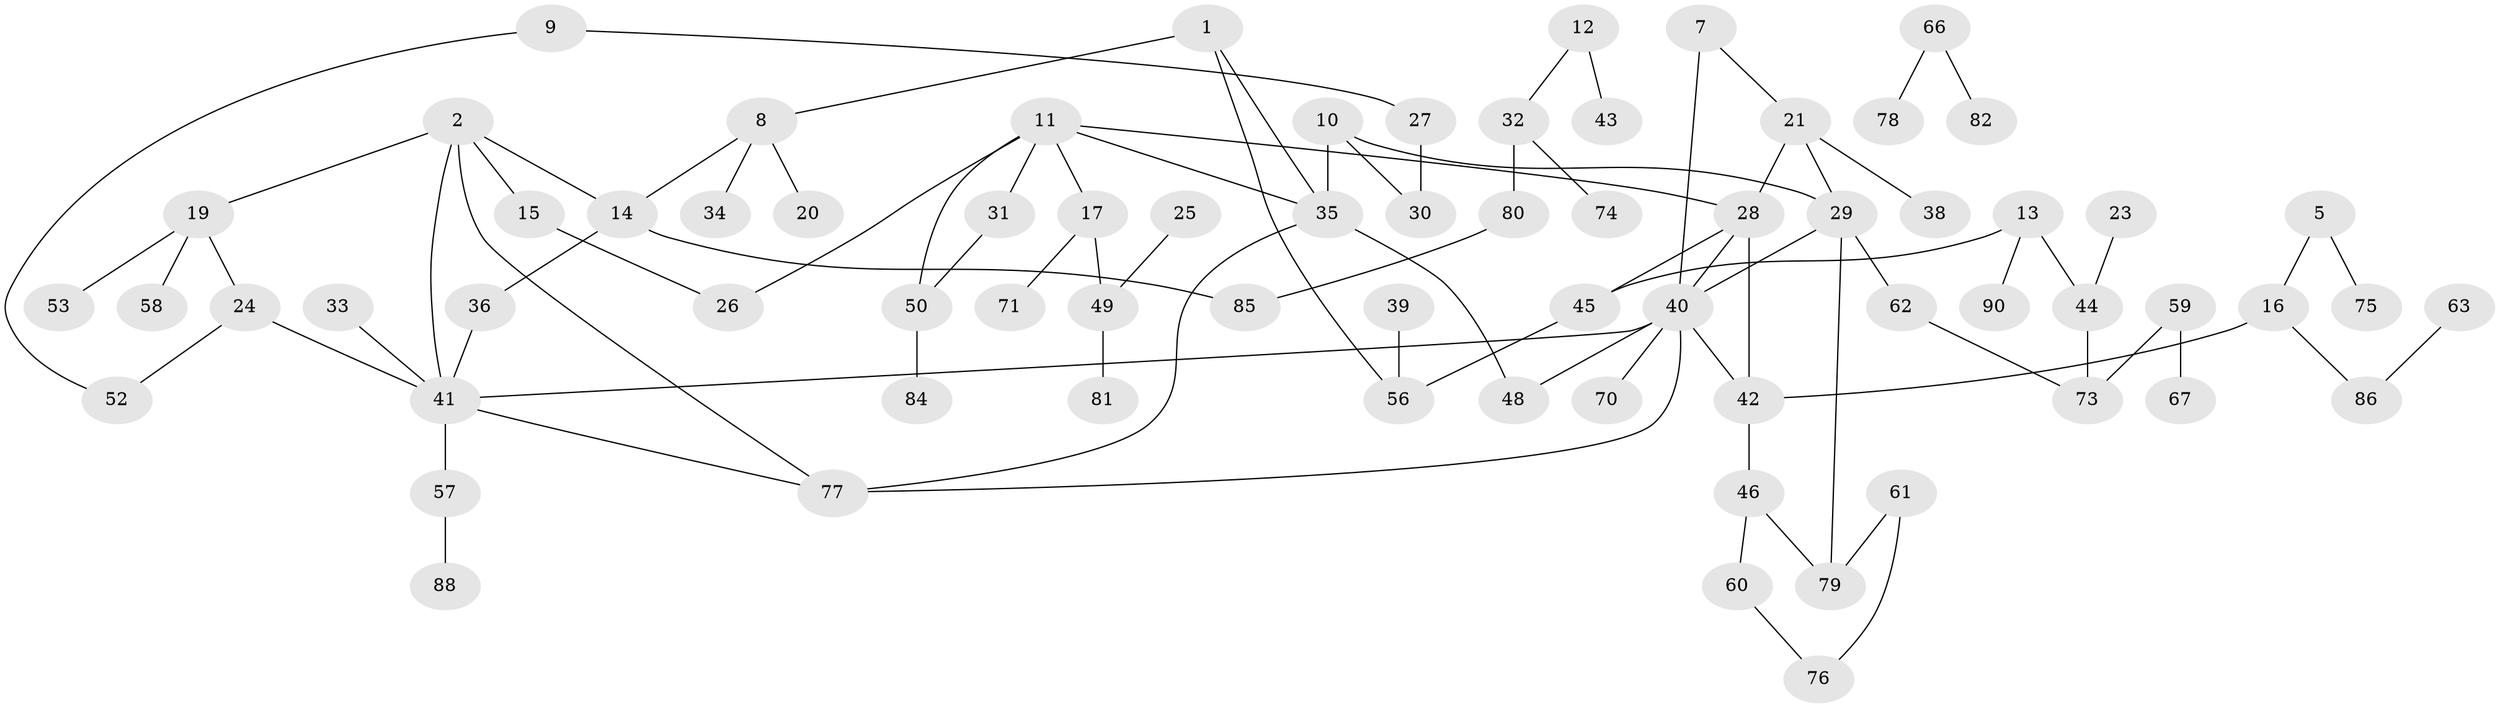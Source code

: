 // original degree distribution, {2: 0.30201342281879195, 1: 0.28859060402684567, 0: 0.10067114093959731, 3: 0.20134228187919462, 4: 0.0738255033557047, 5: 0.013422818791946308, 7: 0.006711409395973154, 6: 0.013422818791946308}
// Generated by graph-tools (version 1.1) at 2025/48/03/04/25 22:48:32]
// undirected, 72 vertices, 88 edges
graph export_dot {
  node [color=gray90,style=filled];
  1;
  2;
  5;
  7;
  8;
  9;
  10;
  11;
  12;
  13;
  14;
  15;
  16;
  17;
  19;
  20;
  21;
  23;
  24;
  25;
  26;
  27;
  28;
  29;
  30;
  31;
  32;
  33;
  34;
  35;
  36;
  38;
  39;
  40;
  41;
  42;
  43;
  44;
  45;
  46;
  48;
  49;
  50;
  52;
  53;
  56;
  57;
  58;
  59;
  60;
  61;
  62;
  63;
  66;
  67;
  70;
  71;
  73;
  74;
  75;
  76;
  77;
  78;
  79;
  80;
  81;
  82;
  84;
  85;
  86;
  88;
  90;
  1 -- 8 [weight=1.0];
  1 -- 35 [weight=1.0];
  1 -- 56 [weight=1.0];
  2 -- 14 [weight=1.0];
  2 -- 15 [weight=1.0];
  2 -- 19 [weight=1.0];
  2 -- 41 [weight=1.0];
  2 -- 77 [weight=1.0];
  5 -- 16 [weight=1.0];
  5 -- 75 [weight=1.0];
  7 -- 21 [weight=1.0];
  7 -- 40 [weight=1.0];
  8 -- 14 [weight=1.0];
  8 -- 20 [weight=1.0];
  8 -- 34 [weight=1.0];
  9 -- 27 [weight=1.0];
  9 -- 52 [weight=1.0];
  10 -- 29 [weight=1.0];
  10 -- 30 [weight=1.0];
  10 -- 35 [weight=2.0];
  11 -- 17 [weight=1.0];
  11 -- 26 [weight=1.0];
  11 -- 28 [weight=1.0];
  11 -- 31 [weight=1.0];
  11 -- 35 [weight=1.0];
  11 -- 50 [weight=1.0];
  12 -- 32 [weight=1.0];
  12 -- 43 [weight=1.0];
  13 -- 44 [weight=1.0];
  13 -- 45 [weight=1.0];
  13 -- 90 [weight=1.0];
  14 -- 36 [weight=1.0];
  14 -- 85 [weight=1.0];
  15 -- 26 [weight=1.0];
  16 -- 42 [weight=1.0];
  16 -- 86 [weight=1.0];
  17 -- 49 [weight=1.0];
  17 -- 71 [weight=1.0];
  19 -- 24 [weight=1.0];
  19 -- 53 [weight=1.0];
  19 -- 58 [weight=1.0];
  21 -- 28 [weight=1.0];
  21 -- 29 [weight=1.0];
  21 -- 38 [weight=1.0];
  23 -- 44 [weight=1.0];
  24 -- 41 [weight=1.0];
  24 -- 52 [weight=1.0];
  25 -- 49 [weight=1.0];
  27 -- 30 [weight=1.0];
  28 -- 40 [weight=1.0];
  28 -- 42 [weight=1.0];
  28 -- 45 [weight=1.0];
  29 -- 40 [weight=1.0];
  29 -- 62 [weight=1.0];
  29 -- 79 [weight=1.0];
  31 -- 50 [weight=1.0];
  32 -- 74 [weight=1.0];
  32 -- 80 [weight=1.0];
  33 -- 41 [weight=1.0];
  35 -- 48 [weight=1.0];
  35 -- 77 [weight=1.0];
  36 -- 41 [weight=1.0];
  39 -- 56 [weight=1.0];
  40 -- 41 [weight=1.0];
  40 -- 42 [weight=1.0];
  40 -- 48 [weight=1.0];
  40 -- 70 [weight=1.0];
  40 -- 77 [weight=1.0];
  41 -- 57 [weight=1.0];
  41 -- 77 [weight=1.0];
  42 -- 46 [weight=1.0];
  44 -- 73 [weight=1.0];
  45 -- 56 [weight=1.0];
  46 -- 60 [weight=1.0];
  46 -- 79 [weight=1.0];
  49 -- 81 [weight=1.0];
  50 -- 84 [weight=1.0];
  57 -- 88 [weight=1.0];
  59 -- 67 [weight=1.0];
  59 -- 73 [weight=1.0];
  60 -- 76 [weight=1.0];
  61 -- 76 [weight=1.0];
  61 -- 79 [weight=1.0];
  62 -- 73 [weight=1.0];
  63 -- 86 [weight=1.0];
  66 -- 78 [weight=1.0];
  66 -- 82 [weight=1.0];
  80 -- 85 [weight=1.0];
}
